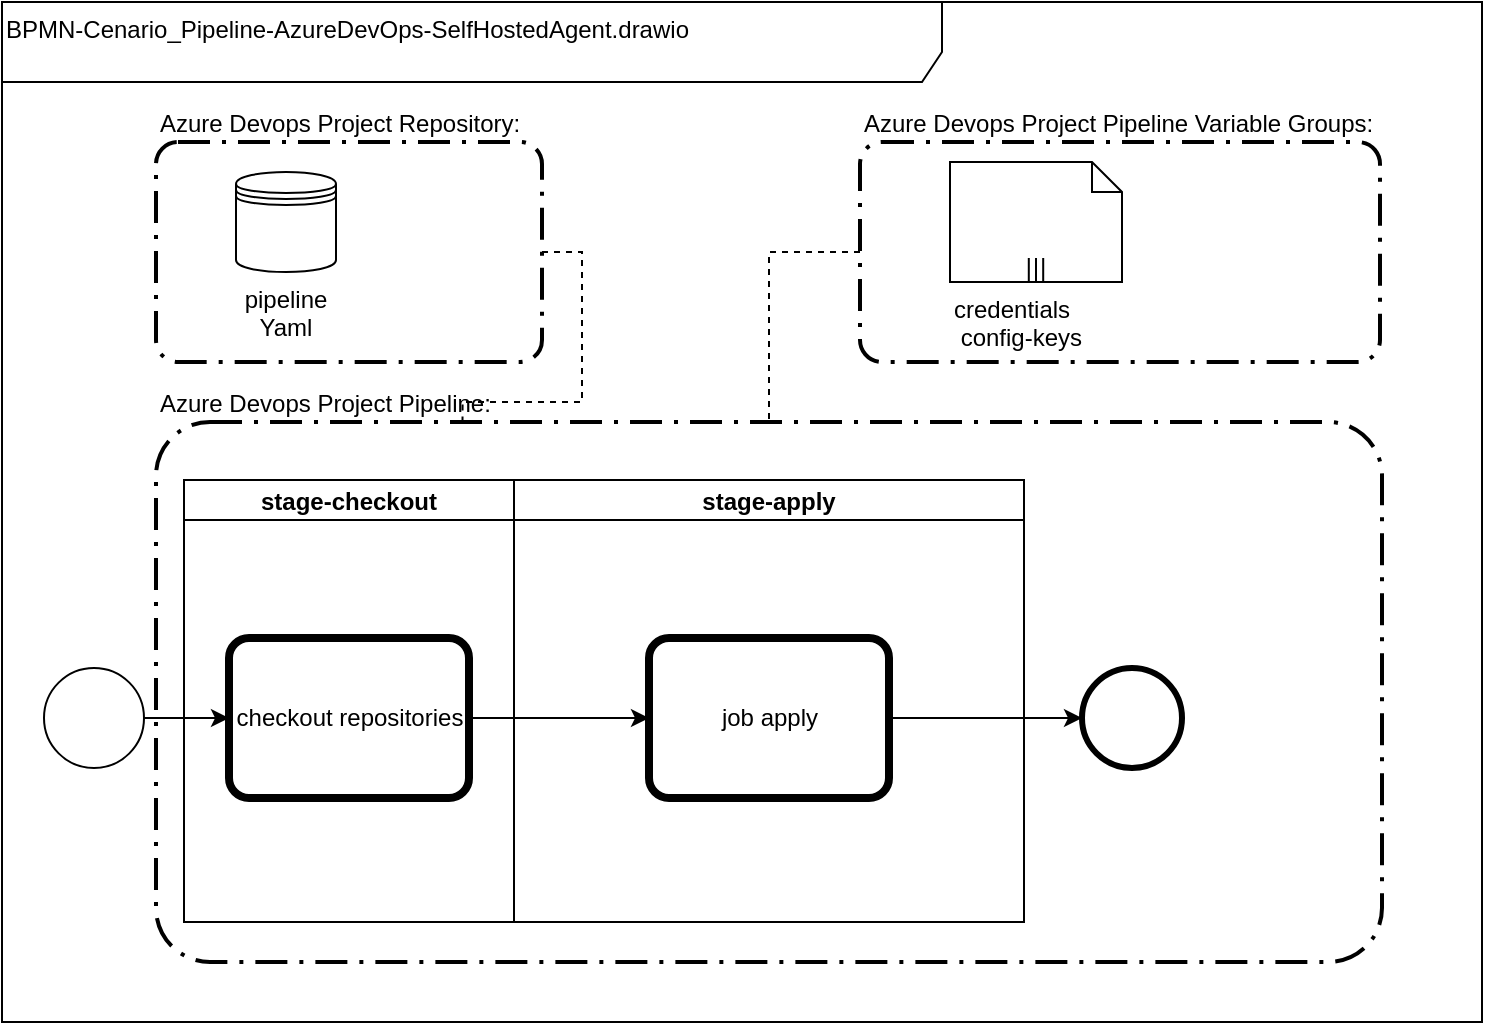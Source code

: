 <mxfile version="20.2.3" type="device"><diagram id="9t7FVnhvxkAf0JGmNi0D" name="Página-1"><mxGraphModel dx="942" dy="582" grid="1" gridSize="10" guides="1" tooltips="1" connect="1" arrows="1" fold="1" page="1" pageScale="1" pageWidth="827" pageHeight="1169" math="0" shadow="0"><root><mxCell id="0"/><mxCell id="1" parent="0"/><mxCell id="p9YbEPfVvi7oQdBkGIc--1" value="BPMN-Cenario_Pipeline-AzureDevOps-SelfHostedAgent.drawio" style="shape=umlFrame;whiteSpace=wrap;html=1;width=470;height=40;align=left;verticalAlign=top;" parent="1" vertex="1"><mxGeometry width="740" height="510" as="geometry"/></mxCell><mxCell id="muLJWTM04YauoSyF-N7c-4" value="Azure Devops Project Pipeline Variable Groups:" style="points=[[0.25,0,0],[0.5,0,0],[0.75,0,0],[1,0.25,0],[1,0.5,0],[1,0.75,0],[0.75,1,0],[0.5,1,0],[0.25,1,0],[0,0.75,0],[0,0.5,0],[0,0.25,0]];rounded=1;arcSize=10;dashed=1;strokeColor=#000000;fillColor=none;gradientColor=none;dashPattern=8 3 1 3;strokeWidth=2;verticalAlign=bottom;labelPosition=center;verticalLabelPosition=top;align=left;textDirection=ltr;" parent="1" vertex="1"><mxGeometry x="429" y="70" width="260" height="110" as="geometry"/></mxCell><mxCell id="p9YbEPfVvi7oQdBkGIc--27" value="Azure Devops Project Pipeline:" style="points=[[0.25,0,0],[0.5,0,0],[0.75,0,0],[1,0.25,0],[1,0.5,0],[1,0.75,0],[0.75,1,0],[0.5,1,0],[0.25,1,0],[0,0.75,0],[0,0.5,0],[0,0.25,0]];rounded=1;arcSize=10;dashed=1;strokeColor=#000000;fillColor=none;gradientColor=none;dashPattern=8 3 1 3;strokeWidth=2;verticalAlign=bottom;labelPosition=center;verticalLabelPosition=top;align=left;textDirection=ltr;" parent="1" vertex="1"><mxGeometry x="77" y="210" width="613" height="270" as="geometry"/></mxCell><mxCell id="p9YbEPfVvi7oQdBkGIc--14" value="Azure Devops Project Repository:" style="points=[[0.25,0,0],[0.5,0,0],[0.75,0,0],[1,0.25,0],[1,0.5,0],[1,0.75,0],[0.75,1,0],[0.5,1,0],[0.25,1,0],[0,0.75,0],[0,0.5,0],[0,0.25,0]];rounded=1;arcSize=10;dashed=1;strokeColor=#000000;fillColor=none;gradientColor=none;dashPattern=8 3 1 3;strokeWidth=2;verticalAlign=bottom;labelPosition=center;verticalLabelPosition=top;align=left;textDirection=ltr;" parent="1" vertex="1"><mxGeometry x="77" y="70" width="193" height="110" as="geometry"/></mxCell><mxCell id="p9YbEPfVvi7oQdBkGIc--11" style="edgeStyle=orthogonalEdgeStyle;rounded=0;orthogonalLoop=1;jettySize=auto;html=1;" parent="1" source="p9YbEPfVvi7oQdBkGIc--10" target="p9YbEPfVvi7oQdBkGIc--17" edge="1"><mxGeometry relative="1" as="geometry"><mxPoint x="111" y="315" as="targetPoint"/></mxGeometry></mxCell><mxCell id="p9YbEPfVvi7oQdBkGIc--10" value="" style="points=[[0.145,0.145,0],[0.5,0,0],[0.855,0.145,0],[1,0.5,0],[0.855,0.855,0],[0.5,1,0],[0.145,0.855,0],[0,0.5,0]];shape=mxgraph.bpmn.event;html=1;verticalLabelPosition=bottom;labelBackgroundColor=#ffffff;verticalAlign=top;align=center;perimeter=ellipsePerimeter;outlineConnect=0;aspect=fixed;outline=standard;symbol=general;" parent="1" vertex="1"><mxGeometry x="21" y="333" width="50" height="50" as="geometry"/></mxCell><mxCell id="p9YbEPfVvi7oQdBkGIc--12" value="stage-checkout" style="swimlane;startSize=20;" parent="1" vertex="1"><mxGeometry x="91" y="239" width="165" height="221" as="geometry"/></mxCell><mxCell id="p9YbEPfVvi7oQdBkGIc--17" value="checkout repositories" style="points=[[0.25,0,0],[0.5,0,0],[0.75,0,0],[1,0.25,0],[1,0.5,0],[1,0.75,0],[0.75,1,0],[0.5,1,0],[0.25,1,0],[0,0.75,0],[0,0.5,0],[0,0.25,0]];shape=mxgraph.bpmn.task;whiteSpace=wrap;rectStyle=rounded;size=10;bpmnShapeType=call;" parent="p9YbEPfVvi7oQdBkGIc--12" vertex="1"><mxGeometry x="22.5" y="79" width="120" height="80" as="geometry"/></mxCell><mxCell id="p9YbEPfVvi7oQdBkGIc--8" value="pipeline Yaml" style="shape=datastore;whiteSpace=wrap;html=1;labelPosition=center;verticalLabelPosition=bottom;align=center;verticalAlign=top;" parent="1" vertex="1"><mxGeometry x="117" y="85" width="50" height="50" as="geometry"/></mxCell><mxCell id="p9YbEPfVvi7oQdBkGIc--20" style="edgeStyle=orthogonalEdgeStyle;rounded=0;orthogonalLoop=1;jettySize=auto;html=1;entryX=0;entryY=0.5;entryDx=0;entryDy=0;entryPerimeter=0;exitX=1;exitY=0.5;exitDx=0;exitDy=0;exitPerimeter=0;" parent="1" source="p9YbEPfVvi7oQdBkGIc--17" target="fXtbCSaWrkktmrQBvNpc-2" edge="1"><mxGeometry relative="1" as="geometry"><mxPoint x="491" y="358" as="sourcePoint"/><mxPoint x="522.5" y="358" as="targetPoint"/></mxGeometry></mxCell><mxCell id="p9YbEPfVvi7oQdBkGIc--32" value="stage-apply" style="swimlane;startSize=20;" parent="1" vertex="1"><mxGeometry x="256" y="239" width="255" height="221" as="geometry"/></mxCell><mxCell id="fXtbCSaWrkktmrQBvNpc-2" value="job apply" style="points=[[0.25,0,0],[0.5,0,0],[0.75,0,0],[1,0.25,0],[1,0.5,0],[1,0.75,0],[0.75,1,0],[0.5,1,0],[0.25,1,0],[0,0.75,0],[0,0.5,0],[0,0.25,0]];shape=mxgraph.bpmn.task;whiteSpace=wrap;rectStyle=rounded;size=10;bpmnShapeType=call;" vertex="1" parent="p9YbEPfVvi7oQdBkGIc--32"><mxGeometry x="67.5" y="79" width="120" height="80" as="geometry"/></mxCell><mxCell id="p9YbEPfVvi7oQdBkGIc--35" value="" style="points=[[0.145,0.145,0],[0.5,0,0],[0.855,0.145,0],[1,0.5,0],[0.855,0.855,0],[0.5,1,0],[0.145,0.855,0],[0,0.5,0]];shape=mxgraph.bpmn.event;html=1;verticalLabelPosition=bottom;labelBackgroundColor=#ffffff;verticalAlign=top;align=center;perimeter=ellipsePerimeter;outlineConnect=0;aspect=fixed;outline=end;symbol=terminate2;" parent="1" vertex="1"><mxGeometry x="540" y="333" width="50" height="50" as="geometry"/></mxCell><mxCell id="muLJWTM04YauoSyF-N7c-3" value="credentials&amp;nbsp; &amp;nbsp;config-keys" style="shape=mxgraph.bpmn.data;labelPosition=center;verticalLabelPosition=bottom;align=left;verticalAlign=top;whiteSpace=wrap;size=15;html=1;bpmnTransferType=none;isCollection=1;" parent="1" vertex="1"><mxGeometry x="474" y="80" width="86" height="60" as="geometry"/></mxCell><mxCell id="muLJWTM04YauoSyF-N7c-8" style="edgeStyle=orthogonalEdgeStyle;rounded=0;orthogonalLoop=1;jettySize=auto;html=1;endArrow=none;endFill=0;dashed=1;entryX=0.5;entryY=0;entryDx=0;entryDy=0;entryPerimeter=0;exitX=0;exitY=0.5;exitDx=0;exitDy=0;exitPerimeter=0;" parent="1" source="muLJWTM04YauoSyF-N7c-4" target="p9YbEPfVvi7oQdBkGIc--27" edge="1"><mxGeometry relative="1" as="geometry"><mxPoint x="508" y="180" as="sourcePoint"/><mxPoint x="317.7" y="227.016" as="targetPoint"/></mxGeometry></mxCell><mxCell id="45rNOKhcy0GqoJCZ7_J1-19" style="edgeStyle=orthogonalEdgeStyle;rounded=0;orthogonalLoop=1;jettySize=auto;html=1;endArrow=none;endFill=0;dashed=1;entryX=0.25;entryY=0;entryDx=0;entryDy=0;entryPerimeter=0;exitX=1;exitY=0.5;exitDx=0;exitDy=0;exitPerimeter=0;" parent="1" source="p9YbEPfVvi7oQdBkGIc--14" target="p9YbEPfVvi7oQdBkGIc--27" edge="1"><mxGeometry relative="1" as="geometry"><mxPoint x="699" y="135" as="sourcePoint"/><mxPoint x="718.5" y="220" as="targetPoint"/></mxGeometry></mxCell><mxCell id="fXtbCSaWrkktmrQBvNpc-3" style="edgeStyle=orthogonalEdgeStyle;rounded=0;orthogonalLoop=1;jettySize=auto;html=1;entryX=0;entryY=0.5;entryDx=0;entryDy=0;entryPerimeter=0;exitX=1;exitY=0.5;exitDx=0;exitDy=0;exitPerimeter=0;" edge="1" parent="1" source="fXtbCSaWrkktmrQBvNpc-2" target="p9YbEPfVvi7oQdBkGIc--35"><mxGeometry relative="1" as="geometry"><mxPoint x="243.5" y="368" as="sourcePoint"/><mxPoint x="333.5" y="368" as="targetPoint"/></mxGeometry></mxCell></root></mxGraphModel></diagram></mxfile>
